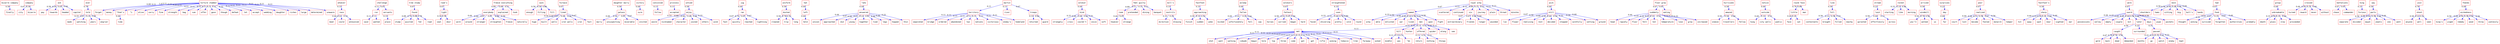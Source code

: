 strict digraph {
	"bizarre company"	 [color=red,
		fontname=courier,
		shape=box];
	finally	 [color=red,
		fontname=courier,
		shape=box];
	"bizarre company" -> finally	 [color=blue,
		xlabel=0.56];
	company	 [color=red,
		fontname=courier,
		shape=box];
	city	 [color=red,
		fontname=courier,
		shape=box];
	company -> city	 [color=blue,
		xlabel=0.67];
	bizarre	 [color=red,
		fontname=courier,
		shape=box];
	company -> bizarre	 [color=blue,
		xlabel=0.56];
	ask	 [color=red,
		fontname=courier,
		shape=box];
	pay	 [color=red,
		fontname=courier,
		shape=box];
	ask -> pay	 [color=blue,
		xlabel=0.56];
	towards	 [color=red,
		fontname=courier,
		shape=box];
	ask -> towards	 [color=blue,
		xlabel=0.56];
	headed	 [color=red,
		fontname=courier,
		shape=box];
	ask -> headed	 [color=blue,
		xlabel=0.67];
	capital	 [color=red,
		fontname=courier,
		shape=box];
	ask -> capital	 [color=blue,
		xlabel=0.44];
	ever	 [color=red,
		fontname=courier,
		shape=box];
	told	 [color=red,
		fontname=courier,
		shape=box];
	ever -> told	 [color=blue,
		xlabel=0.78];
	made	 [color=red,
		fontname=courier,
		shape=box];
	told -> made	 [color=blue,
		xlabel=0.33];
	watching	 [color=red,
		fontname=courier,
		shape=box];
	told -> watching	 [color=blue,
		xlabel=0.67];
	years	 [color=red,
		fontname=courier,
		shape=box];
	told -> years	 [color=blue,
		xlabel=0.33];
	angrier	 [color=red,
		fontname=courier,
		shape=box];
	told -> angrier	 [color=blue,
		xlabel=0.44];
	"torture chamber"	 [color=red,
		fontname=courier,
		shape=box];
	forget	 [color=red,
		fontname=courier,
		shape=box];
	"torture chamber" -> forget	 [color=blue,
		xlabel=0.89];
	money	 [color=red,
		fontname=courier,
		shape=box];
	"torture chamber" -> money	 [color=blue,
		xlabel=0.11];
	"\"that's"	 [color=red,
		fontname=courier,
		shape=box];
	"torture chamber" -> "\"that's"	 [color=blue,
		xlabel=1.0];
	"\"i"	 [color=red,
		fontname=courier,
		shape=box];
	"torture chamber" -> "\"i"	 [color=blue,
		xlabel=0.11];
	alive	 [color=red,
		fontname=courier,
		shape=box];
	"torture chamber" -> alive	 [color=blue,
		xlabel=0.11];
	carry	 [color=red,
		fontname=courier,
		shape=box];
	"torture chamber" -> carry	 [color=blue,
		xlabel=0.22];
	fine	 [color=red,
		fontname=courier,
		shape=box];
	"torture chamber" -> fine	 [color=blue,
		xlabel=0.11];
	strength	 [color=red,
		fontname=courier,
		shape=box];
	"torture chamber" -> strength	 [color=blue,
		xlabel=0.11];
	bag	 [color=red,
		fontname=courier,
		shape=box];
	"torture chamber" -> bag	 [color=blue,
		xlabel=0.11];
	sum	 [color=red,
		fontname=courier,
		shape=box];
	"torture chamber" -> sum	 [color=blue,
		xlabel=0.11];
	offer	 [color=red,
		fontname=courier,
		shape=box];
	"torture chamber" -> offer	 [color=blue,
		xlabel=0.11];
	gave	 [color=red,
		fontname=courier,
		shape=box];
	"torture chamber" -> gave	 [color=blue,
		xlabel=0.11];
	though	 [color=red,
		fontname=courier,
		shape=box];
	"torture chamber" -> though	 [color=blue,
		xlabel=0.11];
	defeat	 [color=red,
		fontname=courier,
		shape=box];
	"torture chamber" -> defeat	 [color=blue,
		xlabel=0.22];
	let	 [color=red,
		fontname=courier,
		shape=box];
	"torture chamber" -> let	 [color=blue,
		xlabel=0.11];
	accept	 [color=red,
		fontname=courier,
		shape=box];
	"torture chamber" -> accept	 [color=blue,
		xlabel=0.11];
	wedding	 [color=red,
		fontname=courier,
		shape=box];
	"torture chamber" -> wedding	 [color=blue,
		xlabel=0.11];
	daughter	 [color=red,
		fontname=courier,
		shape=box];
	"torture chamber" -> daughter	 [color=blue,
		xlabel=0.11];
	riches	 [color=red,
		fontname=courier,
		shape=box];
	"torture chamber" -> riches	 [color=blue,
		xlabel=0.11];
	large	 [color=red,
		fontname=courier,
		shape=box];
	"torture chamber" -> large	 [color=blue,
		xlabel=0.11];
	determined	 [color=red,
		fontname=courier,
		shape=box];
	"torture chamber" -> determined	 [color=blue,
		xlabel=0.11];
	unaware	 [color=red,
		fontname=courier,
		shape=box];
	"torture chamber" -> unaware	 [color=blue,
		xlabel=0.11];
	time	 [color=red,
		fontname=courier,
		shape=box];
	"\"that's" -> time	 [color=blue,
		xlabel=0.44];
	whoever	 [color=red,
		fontname=courier,
		shape=box];
	race	 [color=red,
		fontname=courier,
		shape=box];
	whoever -> race	 [color=blue,
		xlabel=0.33];
	beat	 [color=red,
		fontname=courier,
		shape=box];
	race -> beat	 [color=blue,
		xlabel=0.44];
	could	 [color=red,
		fontname=courier,
		shape=box];
	race -> could	 [color=blue,
		xlabel=0.22];
	announced	 [color=red,
		fontname=courier,
		shape=box];
	race -> announced	 [color=blue,
		xlabel=0.33];
	challenge	 [color=red,
		fontname=courier,
		shape=box];
	run	 [color=red,
		fontname=courier,
		shape=box];
	challenge -> run	 [color=blue,
		xlabel=0.11];
	servants	 [color=red,
		fontname=courier,
		shape=box];
	challenge -> servants	 [color=blue,
		xlabel=0.67];
	said	 [color=red,
		fontname=courier,
		shape=box];
	run -> said	 [color=blue,
		xlabel=0.11];
	wanted	 [color=red,
		fontname=courier,
		shape=box];
	run -> wanted	 [color=blue,
		xlabel=0.11];
	place	 [color=red,
		fontname=courier,
		shape=box];
	servants -> place	 [color=blue,
		xlabel=0.33];
	"tree stump"	 [color=red,
		fontname=courier,
		shape=box];
	found	 [color=red,
		fontname=courier,
		shape=box];
	"tree stump" -> found	 [color=blue,
		xlabel=0.67];
	stump	 [color=red,
		fontname=courier,
		shape=box];
	found -> stump	 [color=blue,
		xlabel=0.89];
	puzzled	 [color=red,
		fontname=courier,
		shape=box];
	found -> puzzled	 [color=blue,
		xlabel=0.78];
	fat	 [color=red,
		fontname=courier,
		shape=box];
	found -> fat	 [color=blue,
		xlabel=0.89];
	road	 [color=red,
		fontname=courier,
		shape=box];
	found -> road	 [color=blue,
		xlabel=0.78];
	"room's"	 [color=red,
		fontname=courier,
		shape=box];
	light	 [color=red,
		fontname=courier,
		shape=box];
	"room's" -> light	 [color=blue,
		xlabel=0.67];
	seal	 [color=red,
		fontname=courier,
		shape=box];
	light -> seal	 [color=blue,
		xlabel=0.56];
	door	 [color=red,
		fontname=courier,
		shape=box];
	light -> door	 [color=blue,
		xlabel=0.56];
	"freeze everything"	 [color=red,
		fontname=courier,
		shape=box];
	everybody	 [color=red,
		fontname=courier,
		shape=box];
	"freeze everything" -> everybody	 [color=blue,
		xlabel=0.89];
	explained	 [color=red,
		fontname=courier,
		shape=box];
	"freeze everything" -> explained	 [color=blue,
		xlabel=0.89];
	took	 [color=red,
		fontname=courier,
		shape=box];
	"freeze everything" -> took	 [color=blue,
		xlabel=0.11];
	word	 [color=red,
		fontname=courier,
		shape=box];
	everybody -> word	 [color=blue,
		xlabel=0.44];
	around	 [color=red,
		fontname=courier,
		shape=box];
	everybody -> around	 [color=blue,
		xlabel=0.44];
	stranger	 [color=red,
		fontname=courier,
		shape=box];
	everybody -> stranger	 [color=blue,
		xlabel=0.67];
	straighten	 [color=red,
		fontname=courier,
		shape=box];
	everybody -> straighten	 [color=blue,
		xlabel=0.67];
	freeze	 [color=red,
		fontname=courier,
		shape=box];
	everybody -> freeze	 [color=blue,
		xlabel=0.56];
	naturally	 [color=red,
		fontname=courier,
		shape=box];
	everybody -> naturally	 [color=blue,
		xlabel=0.56];
	sack	 [color=red,
		fontname=courier,
		shape=box];
	enough	 [color=red,
		fontname=courier,
		shape=box];
	sack -> enough	 [color=blue,
		xlabel=0.56];
	filling	 [color=red,
		fontname=courier,
		shape=box];
	sack -> filling	 [color=blue,
		xlabel=0.56];
	fill	 [color=red,
		fontname=courier,
		shape=box];
	sack -> fill	 [color=blue,
		xlabel=0.89];
	furnace	 [color=red,
		fontname=courier,
		shape=box];
	lined	 [color=red,
		fontname=courier,
		shape=box];
	furnace -> lined	 [color=blue,
		xlabel=0.67];
	huge	 [color=red,
		fontname=courier,
		shape=box];
	lined -> huge	 [color=blue,
		xlabel=0.56];
	built	 [color=red,
		fontname=courier,
		shape=box];
	lined -> built	 [color=blue,
		xlabel=0.44];
	walls	 [color=red,
		fontname=courier,
		shape=box];
	lined -> walls	 [color=blue,
		xlabel=0.67];
	"iron walls"	 [color=red,
		fontname=courier,
		shape=box];
	lined -> "iron walls"	 [color=blue,
		xlabel=0.44];
	iron	 [color=red,
		fontname=courier,
		shape=box];
	lined -> iron	 [color=blue,
		xlabel=0.56];
	fact	 [color=red,
		fontname=courier,
		shape=box];
	lined -> fact	 [color=blue,
		xlabel=0.67];
	"daughter marry"	 [color=red,
		fontname=courier,
		shape=box];
	palace	 [color=red,
		fontname=courier,
		shape=box];
	"daughter marry" -> palace	 [color=blue,
		xlabel=0.56];
	marry	 [color=red,
		fontname=courier,
		shape=box];
	palace -> marry	 [color=blue,
		xlabel=0.44];
	unsuspecting	 [color=red,
		fontname=courier,
		shape=box];
	palace -> unsuspecting	 [color=blue,
		xlabel=0.56];
	miserable	 [color=red,
		fontname=courier,
		shape=box];
	palace -> miserable	 [color=blue,
		xlabel=0.67];
	invited	 [color=red,
		fontname=courier,
		shape=box];
	palace -> invited	 [color=blue,
		xlabel=0.67];
	victory	 [color=red,
		fontname=courier,
		shape=box];
	sure	 [color=red,
		fontname=courier,
		shape=box];
	victory -> sure	 [color=blue,
		xlabel=0.44];
	convinced	 [color=red,
		fontname=courier,
		shape=box];
	follow	 [color=red,
		fontname=courier,
		shape=box];
	convinced -> follow	 [color=blue,
		xlabel=0.11];
	princess	 [color=red,
		fontname=courier,
		shape=box];
	accepted	 [color=red,
		fontname=courier,
		shape=box];
	princess -> accepted	 [color=blue,
		xlabel=0.11];
	untied	 [color=red,
		fontname=courier,
		shape=box];
	enjoy	 [color=red,
		fontname=courier,
		shape=box];
	untied -> enjoy	 [color=blue,
		xlabel=0.56];
	would	 [color=red,
		fontname=courier,
		shape=box];
	enjoy -> would	 [color=blue,
		xlabel=0.33];
	nicknamed	 [color=red,
		fontname=courier,
		shape=box];
	enjoy -> nicknamed	 [color=blue,
		xlabel=0.44];
	character	 [color=red,
		fontname=courier,
		shape=box];
	enjoy -> character	 [color=blue,
		xlabel=0.44];
	joined	 [color=red,
		fontname=courier,
		shape=box];
	enjoy -> joined	 [color=blue,
		xlabel=0.44];
	others	 [color=red,
		fontname=courier,
		shape=box];
	enjoy -> others	 [color=blue,
		xlabel=0.44];
	wind	 [color=red,
		fontname=courier,
		shape=box];
	enjoy -> wind	 [color=blue,
		xlabel=0.33];
	jug	 [color=red,
		fontname=courier,
		shape=box];
	ran	 [color=red,
		fontname=courier,
		shape=box];
	jug -> ran	 [color=blue,
		xlabel=0.44];
	fast	 [color=red,
		fontname=courier,
		shape=box];
	ran -> fast	 [color=blue,
		xlabel=0.67];
	quickly	 [color=red,
		fontname=courier,
		shape=box];
	ran -> quickly	 [color=blue,
		xlabel=0.78];
	reached	 [color=red,
		fontname=courier,
		shape=box];
	ran -> reached	 [color=blue,
		xlabel=0.67];
	lightning	 [color=red,
		fontname=courier,
		shape=box];
	ran -> lightning	 [color=blue,
		xlabel=0.67];
	uniform	 [color=red,
		fontname=courier,
		shape=box];
	dusted	 [color=red,
		fontname=courier,
		shape=box];
	uniform -> dusted	 [color=blue,
		xlabel=0.56];
	cleaned	 [color=red,
		fontname=courier,
		shape=box];
	dusted -> cleaned	 [color=blue,
		xlabel=0.56];
	trip	 [color=red,
		fontname=courier,
		shape=box];
	dusted -> trip	 [color=blue,
		xlabel=0.78];
	long	 [color=red,
		fontname=courier,
		shape=box];
	dusted -> long	 [color=blue,
		xlabel=0.33];
	hat	 [color=red,
		fontname=courier,
		shape=box];
	left	 [color=red,
		fontname=courier,
		shape=box];
	hat -> left	 [color=blue,
		xlabel=0.44];
	held	 [color=red,
		fontname=courier,
		shape=box];
	left -> held	 [color=blue,
		xlabel=0.44];
	"\"who"	 [color=red,
		fontname=courier,
		shape=box];
	answered	 [color=red,
		fontname=courier,
		shape=box];
	"\"who" -> answered	 [color=blue,
		xlabel=0.44];
	unison	 [color=red,
		fontname=courier,
		shape=box];
	answered -> unison	 [color=blue,
		xlabel=0.44];
	approached	 [color=red,
		fontname=courier,
		shape=box];
	answered -> approached	 [color=blue,
		xlabel=0.67];
	did	 [color=red,
		fontname=courier,
		shape=box];
	answered -> did	 [color=blue,
		xlabel=0.56];
	young	 [color=red,
		fontname=courier,
		shape=box];
	answered -> young	 [color=blue,
		xlabel=0.22];
	together	 [color=red,
		fontname=courier,
		shape=box];
	answered -> together	 [color=blue,
		xlabel=0.22];
	tied	 [color=red,
		fontname=courier,
		shape=box];
	answered -> tied	 [color=blue,
		xlabel=0.67];
	legs	 [color=red,
		fontname=courier,
		shape=box];
	answered -> legs	 [color=blue,
		xlabel=0.44];
	hopped	 [color=red,
		fontname=courier,
		shape=box];
	answered -> hopped	 [color=blue,
		xlabel=0.44];
	thin	 [color=red,
		fontname=courier,
		shape=box];
	answered -> thin	 [color=blue,
		xlabel=0.22];
	martin	 [color=red,
		fontname=courier,
		shape=box];
	territory	 [color=red,
		fontname=courier,
		shape=box];
	martin -> territory	 [color=blue,
		xlabel=0.11];
	river	 [color=red,
		fontname=courier,
		shape=box];
	martin -> river	 [color=blue,
		xlabel=0.11];
	troops	 [color=red,
		fontname=courier,
		shape=box];
	martin -> troops	 [color=blue,
		xlabel=0.67];
	separated	 [color=red,
		fontname=courier,
		shape=box];
	territory -> separated	 [color=blue,
		xlabel=0.11];
	bridge	 [color=red,
		fontname=courier,
		shape=box];
	territory -> bridge	 [color=blue,
		xlabel=0.11];
	ordered	 [color=red,
		fontname=courier,
		shape=box];
	territory -> ordered	 [color=blue,
		xlabel=0.11];
	abandoned	 [color=red,
		fontname=courier,
		shape=box];
	territory -> abandoned	 [color=blue,
		xlabel=0.11];
	two	 [color=red,
		fontname=courier,
		shape=box];
	territory -> two	 [color=blue,
		xlabel=0.11];
	nations	 [color=red,
		fontname=courier,
		shape=box];
	territory -> nations	 [color=blue,
		xlabel=0.11];
	victorious	 [color=red,
		fontname=courier,
		shape=box];
	territory -> victorious	 [color=blue,
		xlabel=0.11];
	"enemy's"	 [color=red,
		fontname=courier,
		shape=box];
	territory -> "enemy's"	 [color=blue,
		xlabel=0.11];
	homeland	 [color=red,
		fontname=courier,
		shape=box];
	territory -> homeland	 [color=blue,
		xlabel=0.11];
	returned	 [color=red,
		fontname=courier,
		shape=box];
	troops -> returned	 [color=blue,
		xlabel=0.33];
	guard	 [color=red,
		fontname=courier,
		shape=box];
	troops -> guard	 [color=blue,
		xlabel=0.44];
	soldier	 [color=red,
		fontname=courier,
		shape=box];
	kind	 [color=red,
		fontname=courier,
		shape=box];
	soldier -> kind	 [color=blue,
		xlabel=0.44];
	strangely	 [color=red,
		fontname=courier,
		shape=box];
	kind -> strangely	 [color=blue,
		xlabel=0.33];
	cross	 [color=red,
		fontname=courier,
		shape=box];
	kind -> cross	 [color=blue,
		xlabel=0.44];
	"couldn't"	 [color=red,
		fontname=courier,
		shape=box];
	kind -> "couldn't"	 [color=blue,
		xlabel=0.44];
	voice	 [color=red,
		fontname=courier,
		shape=box];
	kind -> voice	 [color=blue,
		xlabel=0.44];
	soft	 [color=red,
		fontname=courier,
		shape=box];
	kind -> soft	 [color=blue,
		xlabel=0.33];
	"feel guilty"	 [color=red,
		fontname=courier,
		shape=box];
	room	 [color=red,
		fontname=courier,
		shape=box];
	"feel guilty" -> room	 [color=blue,
		xlabel=0.89];
	pretended	 [color=red,
		fontname=courier,
		shape=box];
	"feel guilty" -> pretended	 [color=blue,
		xlabel=0.11];
	dining	 [color=red,
		fontname=courier,
		shape=box];
	"feel guilty" -> dining	 [color=blue,
		xlabel=0.11];
	banquet	 [color=red,
		fontname=courier,
		shape=box];
	"feel guilty" -> banquet	 [color=blue,
		xlabel=0.11];
	however	 [color=red,
		fontname=courier,
		shape=box];
	room -> however	 [color=blue,
		xlabel=0.44];
	strange	 [color=red,
		fontname=courier,
		shape=box];
	room -> strange	 [color=blue,
		xlabel=0.67];
	"mill's"	 [color=red,
		fontname=courier,
		shape=box];
	nostrils	 [color=red,
		fontname=courier,
		shape=box];
	"mill's" -> nostrils	 [color=blue,
		xlabel=0.33];
	direction	 [color=red,
		fontname=courier,
		shape=box];
	nostrils -> direction	 [color=blue,
		xlabel=0.33];
	blowing	 [color=red,
		fontname=courier,
		shape=box];
	nostrils -> blowing	 [color=blue,
		xlabel=0.22];
	fastfoot	 [color=red,
		fontname=courier,
		shape=box];
	approaching	 [color=red,
		fontname=courier,
		shape=box];
	fastfoot -> approaching	 [color=blue,
		xlabel=0.33];
	finish	 [color=red,
		fontname=courier,
		shape=box];
	approaching -> finish	 [color=blue,
		xlabel=0.56];
	sudden	 [color=red,
		fontname=courier,
		shape=box];
	approaching -> sudden	 [color=blue,
		xlabel=0.33];
	woke	 [color=red,
		fontname=courier,
		shape=box];
	approaching -> woke	 [color=blue,
		xlabel=0.33];
	asleep	 [color=red,
		fontname=courier,
		shape=box];
	fallen	 [color=red,
		fontname=courier,
		shape=box];
	asleep -> fallen	 [color=blue,
		xlabel=0.44];
	kicked	 [color=red,
		fontname=courier,
		shape=box];
	fallen -> kicked	 [color=blue,
		xlabel=0.44];
	unfortunately	 [color=red,
		fontname=courier,
		shape=box];
	fallen -> unfortunately	 [color=blue,
		xlabel=0.22];
	fell	 [color=red,
		fontname=courier,
		shape=box];
	fallen -> fell	 [color=blue,
		xlabel=0.22];
	saw	 [color=red,
		fontname=courier,
		shape=box];
	fallen -> saw	 [color=blue,
		xlabel=0.44];
	soldiers	 [color=red,
		fontname=courier,
		shape=box];
	fattest	 [color=red,
		fontname=courier,
		shape=box];
	soldiers -> fattest	 [color=blue,
		xlabel=0.67];
	horses	 [color=red,
		fontname=courier,
		shape=box];
	fattest -> horses	 [color=blue,
		xlabel=0.56];
	carried	 [color=red,
		fontname=courier,
		shape=box];
	fattest -> carried	 [color=blue,
		xlabel=0.22];
	began	 [color=red,
		fontname=courier,
		shape=box];
	fattest -> began	 [color=blue,
		xlabel=0.67];
	hard	 [color=red,
		fontname=courier,
		shape=box];
	fattest -> hard	 [color=blue,
		xlabel=0.44];
	straightened	 [color=red,
		fontname=courier,
		shape=box];
	soon	 [color=red,
		fontname=courier,
		shape=box];
	straightened -> soon	 [color=blue,
		xlabel=0.33];
	faced	 [color=red,
		fontname=courier,
		shape=box];
	soon -> faced	 [color=blue,
		xlabel=0.33];
	shivering	 [color=red,
		fontname=courier,
		shape=box];
	soon -> shivering	 [color=blue,
		xlabel=0.33];
	pretty	 [color=red,
		fontname=courier,
		shape=box];
	soon -> pretty	 [color=blue,
		xlabel=0.44];
	cold	 [color=red,
		fontname=courier,
		shape=box];
	soon -> cold	 [color=blue,
		xlabel=0.78];
	round	 [color=red,
		fontname=courier,
		shape=box];
	soon -> round	 [color=blue,
		xlabel=0.89];
	"royal army"	 [color=red,
		fontname=courier,
		shape=box];
	named	 [color=red,
		fontname=courier,
		shape=box];
	"royal army" -> named	 [color=blue,
		xlabel=0.67];
	scattered	 [color=red,
		fontname=courier,
		shape=box];
	"royal army" -> scattered	 [color=blue,
		xlabel=0.11];
	continued	 [color=red,
		fontname=courier,
		shape=box];
	"royal army" -> continued	 [color=blue,
		xlabel=0.11];
	six	 [color=red,
		fontname=courier,
		shape=box];
	"royal army" -> six	 [color=blue,
		xlabel=0.89];
	journey	 [color=red,
		fontname=courier,
		shape=box];
	"royal army" -> journey	 [color=blue,
		xlabel=0.11];
	plain	 [color=red,
		fontname=courier,
		shape=box];
	"royal army" -> plain	 [color=blue,
		xlabel=0.11];
	threat	 [color=red,
		fontname=courier,
		shape=box];
	"royal army" -> threat	 [color=blue,
		xlabel=0.11];
	minutes	 [color=red,
		fontname=courier,
		shape=box];
	"royal army" -> minutes	 [color=blue,
		xlabel=0.11];
	army	 [color=red,
		fontname=courier,
		shape=box];
	named -> army	 [color=blue,
		xlabel=0.33];
	able	 [color=red,
		fontname=courier,
		shape=box];
	named -> able	 [color=blue,
		xlabel=0.56];
	enlisted	 [color=red,
		fontname=courier,
		shape=box];
	named -> enlisted	 [color=blue,
		xlabel=0.44];
	war	 [color=red,
		fontname=courier,
		shape=box];
	named -> war	 [color=blue,
		xlabel=0.44];
	lived	 [color=red,
		fontname=courier,
		shape=box];
	named -> lived	 [color=blue,
		xlabel=0.22];
	men	 [color=red,
		fontname=courier,
		shape=box];
	named -> men	 [color=blue,
		xlabel=0.56];
	upon	 [color=red,
		fontname=courier,
		shape=box];
	named -> upon	 [color=blue,
		xlabel=0.22];
	flght	 [color=red,
		fontname=courier,
		shape=box];
	named -> flght	 [color=blue,
		xlabel=0.56];
	extraordinary	 [color=red,
		fontname=courier,
		shape=box];
	six -> extraordinary	 [color=blue,
		xlabel=0.67];
	friends	 [color=red,
		fontname=courier,
		shape=box];
	six -> friends	 [color=blue,
		xlabel=0.67];
	longer	 [color=red,
		fontname=courier,
		shape=box];
	six -> longer	 [color=blue,
		xlabel=0.44];
	wounded	 [color=red,
		fontname=courier,
		shape=box];
	six -> wounded	 [color=blue,
		xlabel=0.44];
	met	 [color=red,
		fontname=courier,
		shape=box];
	men -> met	 [color=blue,
		xlabel=0.11];
	hill	 [color=red,
		fontname=courier,
		shape=box];
	men -> hill	 [color=blue,
		xlabel=0.11];
	hunter	 [color=red,
		fontname=courier,
		shape=box];
	men -> hunter	 [color=blue,
		xlabel=0.11];
	offered	 [color=red,
		fontname=courier,
		shape=box];
	men -> offered	 [color=blue,
		xlabel=0.11];
	spider	 [color=red,
		fontname=courier,
		shape=box];
	men -> spider	 [color=blue,
		xlabel=0.11];
	along	 [color=red,
		fontname=courier,
		shape=box];
	men -> along	 [color=blue,
		xlabel=0.44];
	see	 [color=red,
		fontname=courier,
		shape=box];
	men -> see	 [color=blue,
		xlabel=0.11];
	shot	 [color=red,
		fontname=courier,
		shape=box];
	met -> shot	 [color=blue,
		xlabel=0.11];
	want	 [color=red,
		fontname=courier,
		shape=box];
	met -> want	 [color=blue,
		xlabel=0.11];
	walking	 [color=red,
		fontname=courier,
		shape=box];
	met -> walking	 [color=blue,
		xlabel=0.11];
	cobweb	 [color=red,
		fontname=courier,
		shape=box];
	met -> cobweb	 [color=blue,
		xlabel=0.11];
	begun	 [color=red,
		fontname=courier,
		shape=box];
	met -> begun	 [color=blue,
		xlabel=0.11];
	hole	 [color=red,
		fontname=courier,
		shape=box];
	met -> hole	 [color=blue,
		xlabel=0.11];
	top	 [color=red,
		fontname=courier,
		shape=box];
	met -> top	 [color=blue,
		xlabel=0.11];
	three	 [color=red,
		fontname=courier,
		shape=box];
	met -> three	 [color=blue,
		xlabel=0.11];
	come	 [color=red,
		fontname=courier,
		shape=box];
	met -> come	 [color=blue,
		xlabel=0.11];
	got	 [color=red,
		fontname=courier,
		shape=box];
	met -> got	 [color=blue,
		xlabel=0.11];
	get	 [color=red,
		fontname=courier,
		shape=box];
	met -> get	 [color=blue,
		xlabel=0.11];
	rifle	 [color=red,
		fontname=courier,
		shape=box];
	met -> rifle	 [color=blue,
		xlabel=0.11];
	aiming	 [color=red,
		fontname=courier,
		shape=box];
	met -> aiming	 [color=blue,
		xlabel=0.11];
	tobacco	 [color=red,
		fontname=courier,
		shape=box];
	met -> tobacco	 [color=blue,
		xlabel=0.11];
	tree	 [color=red,
		fontname=courier,
		shape=box];
	met -> tree	 [color=blue,
		xlabel=0.11];
	faraway	 [color=red,
		fontname=courier,
		shape=box];
	met -> faraway	 [color=blue,
		xlabel=0.11];
	asked	 [color=red,
		fontname=courier,
		shape=box];
	met -> asked	 [color=blue,
		xlabel=0.11];
	middle	 [color=red,
		fontname=courier,
		shape=box];
	hill -> middle	 [color=blue,
		xlabel=0.11];
	was	 [color=red,
		fontname=courier,
		shape=box];
	hill -> was	 [color=blue,
		xlabel=0.11];
	"\"do"	 [color=red,
		fontname=courier,
		shape=box];
	hill -> "\"do"	 [color=blue,
		xlabel=0.11];
	return	 [color=red,
		fontname=courier,
		shape=box];
	offered -> return	 [color=blue,
		xlabel=0.11];
	nothing	 [color=red,
		fontname=courier,
		shape=box];
	offered -> nothing	 [color=blue,
		xlabel=0.11];
	things	 [color=red,
		fontname=courier,
		shape=box];
	offered -> things	 [color=blue,
		xlabel=0.11];
	pick	 [color=red,
		fontname=courier,
		shape=box];
	still	 [color=red,
		fontname=courier,
		shape=box];
	pick -> still	 [color=blue,
		xlabel=0.44];
	lie	 [color=red,
		fontname=courier,
		shape=box];
	still -> lie	 [color=blue,
		xlabel=0.67];
	flower	 [color=red,
		fontname=courier,
		shape=box];
	still -> flower	 [color=blue,
		xlabel=0.56];
	realizing	 [color=red,
		fontname=courier,
		shape=box];
	still -> realizing	 [color=blue,
		xlabel=0.44];
	rest	 [color=red,
		fontname=courier,
		shape=box];
	still -> rest	 [color=blue,
		xlabel=0.56];
	decided	 [color=red,
		fontname=courier,
		shape=box];
	still -> decided	 [color=blue,
		xlabel=0.44];
	stopped	 [color=red,
		fontname=courier,
		shape=box];
	still -> stopped	 [color=blue,
		xlabel=0.56];
	carefully	 [color=red,
		fontname=courier,
		shape=box];
	still -> carefully	 [color=blue,
		xlabel=0.33];
	setting	 [color=red,
		fontname=courier,
		shape=box];
	still -> setting	 [color=blue,
		xlabel=0.56];
	ground	 [color=red,
		fontname=courier,
		shape=box];
	still -> ground	 [color=blue,
		xlabel=0.44];
	"floor grow"	 [color=red,
		fontname=courier,
		shape=box];
	suddenly	 [color=red,
		fontname=courier,
		shape=box];
	"floor grow" -> suddenly	 [color=blue,
		xlabel=0.67];
	eating	 [color=red,
		fontname=courier,
		shape=box];
	"floor grow" -> eating	 [color=blue,
		xlabel=0.67];
	head	 [color=red,
		fontname=courier,
		shape=box];
	suddenly -> head	 [color=blue,
		xlabel=0.44];
	rapidly	 [color=red,
		fontname=courier,
		shape=box];
	suddenly -> rapidly	 [color=blue,
		xlabel=0.33];
	floor	 [color=red,
		fontname=courier,
		shape=box];
	suddenly -> floor	 [color=blue,
		xlabel=0.33];
	felt	 [color=red,
		fontname=courier,
		shape=box];
	suddenly -> felt	 [color=blue,
		xlabel=0.22];
	hot	 [color=red,
		fontname=courier,
		shape=box];
	suddenly -> hot	 [color=blue,
		xlabel=0.33];
	temperature	 [color=red,
		fontname=courier,
		shape=box];
	suddenly -> temperature	 [color=blue,
		xlabel=0.33];
	lose	 [color=red,
		fontname=courier,
		shape=box];
	suddenly -> lose	 [color=blue,
		xlabel=0.33];
	grow	 [color=red,
		fontname=courier,
		shape=box];
	suddenly -> grow	 [color=blue,
		xlabel=0.33];
	increased	 [color=red,
		fontname=courier,
		shape=box];
	suddenly -> increased	 [color=blue,
		xlabel=0.33];
	hurricane	 [color=red,
		fontname=courier,
		shape=box];
	amazed	 [color=red,
		fontname=courier,
		shape=box];
	hurricane -> amazed	 [color=blue,
		xlabel=0.56];
	sneeze	 [color=red,
		fontname=courier,
		shape=box];
	amazed -> sneeze	 [color=blue,
		xlabel=0.56];
	travellers	 [color=red,
		fontname=courier,
		shape=box];
	amazed -> travellers	 [color=blue,
		xlabel=0.56];
	fellow	 [color=red,
		fontname=courier,
		shape=box];
	amazed -> fellow	 [color=blue,
		xlabel=0.44];
	notice	 [color=red,
		fontname=courier,
		shape=box];
	outside	 [color=red,
		fontname=courier,
		shape=box];
	notice -> outside	 [color=blue,
		xlabel=0.44];
	hung	 [color=red,
		fontname=courier,
		shape=box];
	outside -> hung	 [color=blue,
		xlabel=0.44];
	"city walls"	 [color=red,
		fontname=courier,
		shape=box];
	outside -> "city walls"	 [color=blue,
		xlabel=0.33];
	public	 [color=red,
		fontname=courier,
		shape=box];
	outside -> public	 [color=blue,
		xlabel=0.33];
	"round face"	 [color=red,
		fontname=courier,
		shape=box];
	little	 [color=red,
		fontname=courier,
		shape=box];
	"round face" -> little	 [color=blue,
		xlabel=0.78];
	man	 [color=red,
		fontname=courier,
		shape=box];
	"round face" -> man	 [color=blue,
		xlabel=0.89];
	face	 [color=red,
		fontname=courier,
		shape=box];
	little -> face	 [color=blue,
		xlabel=0.44];
	sat	 [color=red,
		fontname=courier,
		shape=box];
	little -> sat	 [color=blue,
		xlabel=0.22];
	line	 [color=red,
		fontname=courier,
		shape=box];
	full	 [color=red,
		fontname=courier,
		shape=box];
	line -> full	 [color=blue,
		xlabel=0.56];
	contestants	 [color=red,
		fontname=courier,
		shape=box];
	full -> contestants	 [color=blue,
		xlabel=0.56];
	brought	 [color=red,
		fontname=courier,
		shape=box];
	full -> brought	 [color=blue,
		xlabel=0.33];
	filled	 [color=red,
		fontname=courier,
		shape=box];
	full -> filled	 [color=blue,
		xlabel=0.56];
	nearby	 [color=red,
		fontname=courier,
		shape=box];
	full -> nearby	 [color=blue,
		xlabel=0.22];
	stream	 [color=red,
		fontname=courier,
		shape=box];
	laid	 [color=red,
		fontname=courier,
		shape=box];
	stream -> laid	 [color=blue,
		xlabel=0.22];
	uprooted	 [color=red,
		fontname=courier,
		shape=box];
	laid -> uprooted	 [color=blue,
		xlabel=0.56];
	effortlessly	 [color=red,
		fontname=courier,
		shape=box];
	laid -> effortlessly	 [color=blue,
		xlabel=0.44];
	across	 [color=red,
		fontname=courier,
		shape=box];
	laid -> across	 [color=blue,
		xlabel=0.11];
	rocket	 [color=red,
		fontname=courier,
		shape=box];
	starting	 [color=red,
		fontname=courier,
		shape=box];
	rocket -> starting	 [color=blue,
		xlabel=0.33];
	like	 [color=red,
		fontname=courier,
		shape=box];
	rocket -> like	 [color=blue,
		xlabel=0.33];
	morning	 [color=red,
		fontname=courier,
		shape=box];
	rocket -> morning	 [color=blue,
		xlabel=0.44];
	arrived	 [color=red,
		fontname=courier,
		shape=box];
	windmill	 [color=red,
		fontname=courier,
		shape=box];
	arrived -> windmill	 [color=blue,
		xlabel=0.56];
	"you'll"	 [color=red,
		fontname=courier,
		shape=box];
	windmill -> "you'll"	 [color=blue,
		xlabel=0.56];
	walked	 [color=red,
		fontname=courier,
		shape=box];
	windmill -> walked	 [color=blue,
		xlabel=0.78];
	us	 [color=red,
		fontname=courier,
		shape=box];
	windmill -> us	 [color=blue,
		xlabel=0.56];
	surprises	 [color=red,
		fontname=courier,
		shape=box];
	day	 [color=red,
		fontname=courier,
		shape=box];
	surprises -> day	 [color=blue,
		xlabel=0.22];
	far	 [color=red,
		fontname=courier,
		shape=box];
	day -> far	 [color=blue,
		xlabel=0.44];
	poor	 [color=red,
		fontname=courier,
		shape=box];
	realized	 [color=red,
		fontname=courier,
		shape=box];
	poor -> realized	 [color=blue,
		xlabel=0.67];
	court	 [color=red,
		fontname=courier,
		shape=box];
	realized -> court	 [color=blue,
		xlabel=0.44];
	lost	 [color=red,
		fontname=courier,
		shape=box];
	realized -> lost	 [color=blue,
		xlabel=0.44];
	become	 [color=red,
		fontname=courier,
		shape=box];
	realized -> become	 [color=blue,
		xlabel=0.33];
	fooled	 [color=red,
		fontname=courier,
		shape=box];
	realized -> fooled	 [color=blue,
		xlabel=0.56];
	monarch	 [color=red,
		fontname=courier,
		shape=box];
	realized -> monarch	 [color=blue,
		xlabel=0.67];
	temper	 [color=red,
		fontname=courier,
		shape=box];
	realized -> temper	 [color=blue,
		xlabel=0.56];
	"fastfoot's"	 [color=red,
		fontname=courier,
		shape=box];
	sharp	 [color=red,
		fontname=courier,
		shape=box];
	"fastfoot's" -> sharp	 [color=blue,
		xlabel=0.56];
	hit	 [color=red,
		fontname=courier,
		shape=box];
	sharp -> hit	 [color=blue,
		xlabel=0.44];
	away	 [color=red,
		fontname=courier,
		shape=box];
	sharp -> away	 [color=blue,
		xlabel=0.33];
	spot	 [color=red,
		fontname=courier,
		shape=box];
	sharp -> spot	 [color=blue,
		xlabel=0.56];
	near	 [color=red,
		fontname=courier,
		shape=box];
	sharp -> near	 [color=blue,
		xlabel=0.22];
	sighted	 [color=red,
		fontname=courier,
		shape=box];
	sharp -> sighted	 [color=blue,
		xlabel=0.44];
	ear	 [color=red,
		fontname=courier,
		shape=box];
	sharp -> ear	 [color=blue,
		xlabel=0.44];
	were	 [color=red,
		fontname=courier,
		shape=box];
	sword	 [color=red,
		fontname=courier,
		shape=box];
	were -> sword	 [color=blue,
		xlabel=0.67];
	possessions	 [color=red,
		fontname=courier,
		shape=box];
	sword -> possessions	 [color=blue,
		xlabel=0.44];
	valley	 [color=red,
		fontname=courier,
		shape=box];
	sword -> valley	 [color=blue,
		xlabel=0.33];
	empty	 [color=red,
		fontname=courier,
		shape=box];
	sword -> empty	 [color=blue,
		xlabel=0.44];
	couple	 [color=red,
		fontname=courier,
		shape=box];
	sword -> couple	 [color=blue,
		xlabel=0.44];
	bit	 [color=red,
		fontname=courier,
		shape=box];
	sword -> bit	 [color=blue,
		xlabel=0.44];
	later	 [color=red,
		fontname=courier,
		shape=box];
	sword -> later	 [color=blue,
		xlabel=0.56];
	days	 [color=red,
		fontname=courier,
		shape=box];
	sword -> days	 [color=blue,
		xlabel=0.44];
	pipe	 [color=red,
		fontname=courier,
		shape=box];
	sword -> pipe	 [color=blue,
		xlabel=0.44];
	pockets	 [color=red,
		fontname=courier,
		shape=box];
	sword -> pockets	 [color=blue,
		xlabel=0.56];
	caught	 [color=red,
		fontname=courier,
		shape=box];
	later -> caught	 [color=blue,
		xlabel=0.56];
	surrounded	 [color=red,
		fontname=courier,
		shape=box];
	later -> surrounded	 [color=blue,
		xlabel=0.22];
	passed	 [color=red,
		fontname=courier,
		shape=box];
	days -> passed	 [color=blue,
		xlabel=0.11];
	gold	 [color=red,
		fontname=courier,
		shape=box];
	caught -> gold	 [color=blue,
		xlabel=0.67];
	back	 [color=red,
		fontname=courier,
		shape=box];
	caught -> back	 [color=blue,
		xlabel=0.78];
	dead	 [color=red,
		fontname=courier,
		shape=box];
	caught -> dead	 [color=blue,
		xlabel=0.78];
	demanded	 [color=red,
		fontname=courier,
		shape=box];
	caught -> demanded	 [color=blue,
		xlabel=0.56];
	months	 [color=red,
		fontname=courier,
		shape=box];
	passed -> months	 [color=blue,
		xlabel=0.22];
	go	 [color=red,
		fontname=courier,
		shape=box];
	passed -> go	 [color=blue,
		xlabel=0.22];
	watch	 [color=red,
		fontname=courier,
		shape=box];
	passed -> watch	 [color=blue,
		xlabel=0.33];
	enemy	 [color=red,
		fontname=courier,
		shape=box];
	passed -> enemy	 [color=blue,
		xlabel=0.22];
	kept	 [color=red,
		fontname=courier,
		shape=box];
	passed -> kept	 [color=blue,
		xlabel=0.22];
	neck	 [color=red,
		fontname=courier,
		shape=box];
	shoulders	 [color=red,
		fontname=courier,
		shape=box];
	neck -> shoulders	 [color=blue,
		xlabel=0.56];
	hams	 [color=red,
		fontname=courier,
		shape=box];
	neck -> hams	 [color=blue,
		xlabel=0.56];
	sitting	 [color=red,
		fontname=courier,
		shape=box];
	neck -> sitting	 [color=blue,
		xlabel=0.56];
	big	 [color=red,
		fontname=courier,
		shape=box];
	neck -> big	 [color=blue,
		xlabel=0.44];
	"bull's"	 [color=red,
		fontname=courier,
		shape=box];
	neck -> "bull's"	 [color=blue,
		xlabel=0.56];
	hands	 [color=red,
		fontname=courier,
		shape=box];
	neck -> hands	 [color=blue,
		xlabel=0.44];
	had	 [color=red,
		fontname=courier,
		shape=box];
	food	 [color=red,
		fontname=courier,
		shape=box];
	had -> food	 [color=blue,
		xlabel=0.67];
	thought	 [color=red,
		fontname=courier,
		shape=box];
	food -> thought	 [color=blue,
		xlabel=0.33];
	asking	 [color=red,
		fontname=courier,
		shape=box];
	food -> asking	 [color=blue,
		xlabel=0.22];
	survived	 [color=red,
		fontname=courier,
		shape=box];
	food -> survived	 [color=blue,
		xlabel=0.67];
	forgotten	 [color=red,
		fontname=courier,
		shape=box];
	food -> forgotten	 [color=blue,
		xlabel=0.33];
	authorities	 [color=red,
		fontname=courier,
		shape=box];
	food -> authorities	 [color=blue,
		xlabel=0.67];
	probably	 [color=red,
		fontname=courier,
		shape=box];
	food -> probably	 [color=blue,
		xlabel=0.44];
	group	 [color=red,
		fontname=courier,
		shape=box];
	unbreakable	 [color=red,
		fontname=courier,
		shape=box];
	group -> unbreakable	 [color=blue,
		xlabel=0.44];
	death	 [color=red,
		fontname=courier,
		shape=box];
	unbreakable -> death	 [color=blue,
		xlabel=0.33];
	glass	 [color=red,
		fontname=courier,
		shape=box];
	unbreakable -> glass	 [color=blue,
		xlabel=0.56];
	slow	 [color=red,
		fontname=courier,
		shape=box];
	unbreakable -> slow	 [color=blue,
		xlabel=0.33];
	proceeded	 [color=red,
		fontname=courier,
		shape=box];
	unbreakable -> proceeded	 [color=blue,
		xlabel=0.44];
	crossed	 [color=red,
		fontname=courier,
		shape=box];
	turned	 [color=red,
		fontname=courier,
		shape=box];
	crossed -> turned	 [color=blue,
		xlabel=0.44];
	reward	 [color=red,
		fontname=courier,
		shape=box];
	crossed -> reward	 [color=blue,
		xlabel=0.56];
	never	 [color=red,
		fontname=courier,
		shape=box];
	crossed -> never	 [color=blue,
		xlabel=0.33];
	without	 [color=red,
		fontname=courier,
		shape=box];
	crossed -> without	 [color=blue,
		xlabel=0.44];
	battalions	 [color=red,
		fontname=courier,
		shape=box];
	chase	 [color=red,
		fontname=courier,
		shape=box];
	battalions -> chase	 [color=blue,
		xlabel=0.67];
	commander	 [color=red,
		fontname=courier,
		shape=box];
	battalions -> commander	 [color=blue,
		xlabel=0.67];
	king	 [color=red,
		fontname=courier,
		shape=box];
	furious	 [color=red,
		fontname=courier,
		shape=box];
	king -> furious	 [color=blue,
		xlabel=0.33];
	way	 [color=red,
		fontname=courier,
		shape=box];
	parts	 [color=red,
		fontname=courier,
		shape=box];
	way -> parts	 [color=blue,
		xlabel=0.56];
	separate	 [color=red,
		fontname=courier,
		shape=box];
	parts -> separate	 [color=blue,
		xlabel=0.56];
	divided	 [color=red,
		fontname=courier,
		shape=box];
	parts -> divided	 [color=blue,
		xlabel=0.56];
	equal	 [color=red,
		fontname=courier,
		shape=box];
	parts -> equal	 [color=blue,
		xlabel=0.44];
	jewels	 [color=red,
		fontname=courier,
		shape=box];
	parts -> jewels	 [color=blue,
		xlabel=0.56];
	one	 [color=red,
		fontname=courier,
		shape=box];
	parts -> one	 [color=blue,
		xlabel=0.44];
	went	 [color=red,
		fontname=courier,
		shape=box];
	parts -> went	 [color=blue,
		xlabel=0.44];
	join	 [color=red,
		fontname=courier,
		shape=box];
	shoot	 [color=red,
		fontname=courier,
		shape=box];
	join -> shoot	 [color=blue,
		xlabel=0.78];
	anyone	 [color=red,
		fontname=courier,
		shape=box];
	shoot -> anyone	 [color=blue,
		xlabel=0.56];
	well	 [color=red,
		fontname=courier,
		shape=box];
	shoot -> well	 [color=blue,
		xlabel=0.22];
	seen	 [color=red,
		fontname=courier,
		shape=box];
	shoot -> seen	 [color=blue,
		xlabel=0.22];
	fnends	 [color=red,
		fontname=courier,
		shape=box];
	wickedness	 [color=red,
		fontname=courier,
		shape=box];
	fnends -> wickedness	 [color=blue,
		xlabel=0.44];
	"king's"	 [color=red,
		fontname=courier,
		shape=box];
	wickedness -> "king's"	 [color=blue,
		xlabel=0.56];
	urged	 [color=red,
		fontname=courier,
		shape=box];
	wickedness -> urged	 [color=blue,
		xlabel=0.44];
	remedy	 [color=red,
		fontname=courier,
		shape=box];
	wickedness -> remedy	 [color=blue,
		xlabel=0.56];
	wood	 [color=red,
		fontname=courier,
		shape=box];
	wickedness -> wood	 [color=blue,
		xlabel=0.56];
	throw	 [color=red,
		fontname=courier,
		shape=box];
	wickedness -> throw	 [color=blue,
		xlabel=0.56];
	uselessly	 [color=red,
		fontname=courier,
		shape=box];
	wickedness -> uselessly	 [color=blue,
		xlabel=0.56];
}
